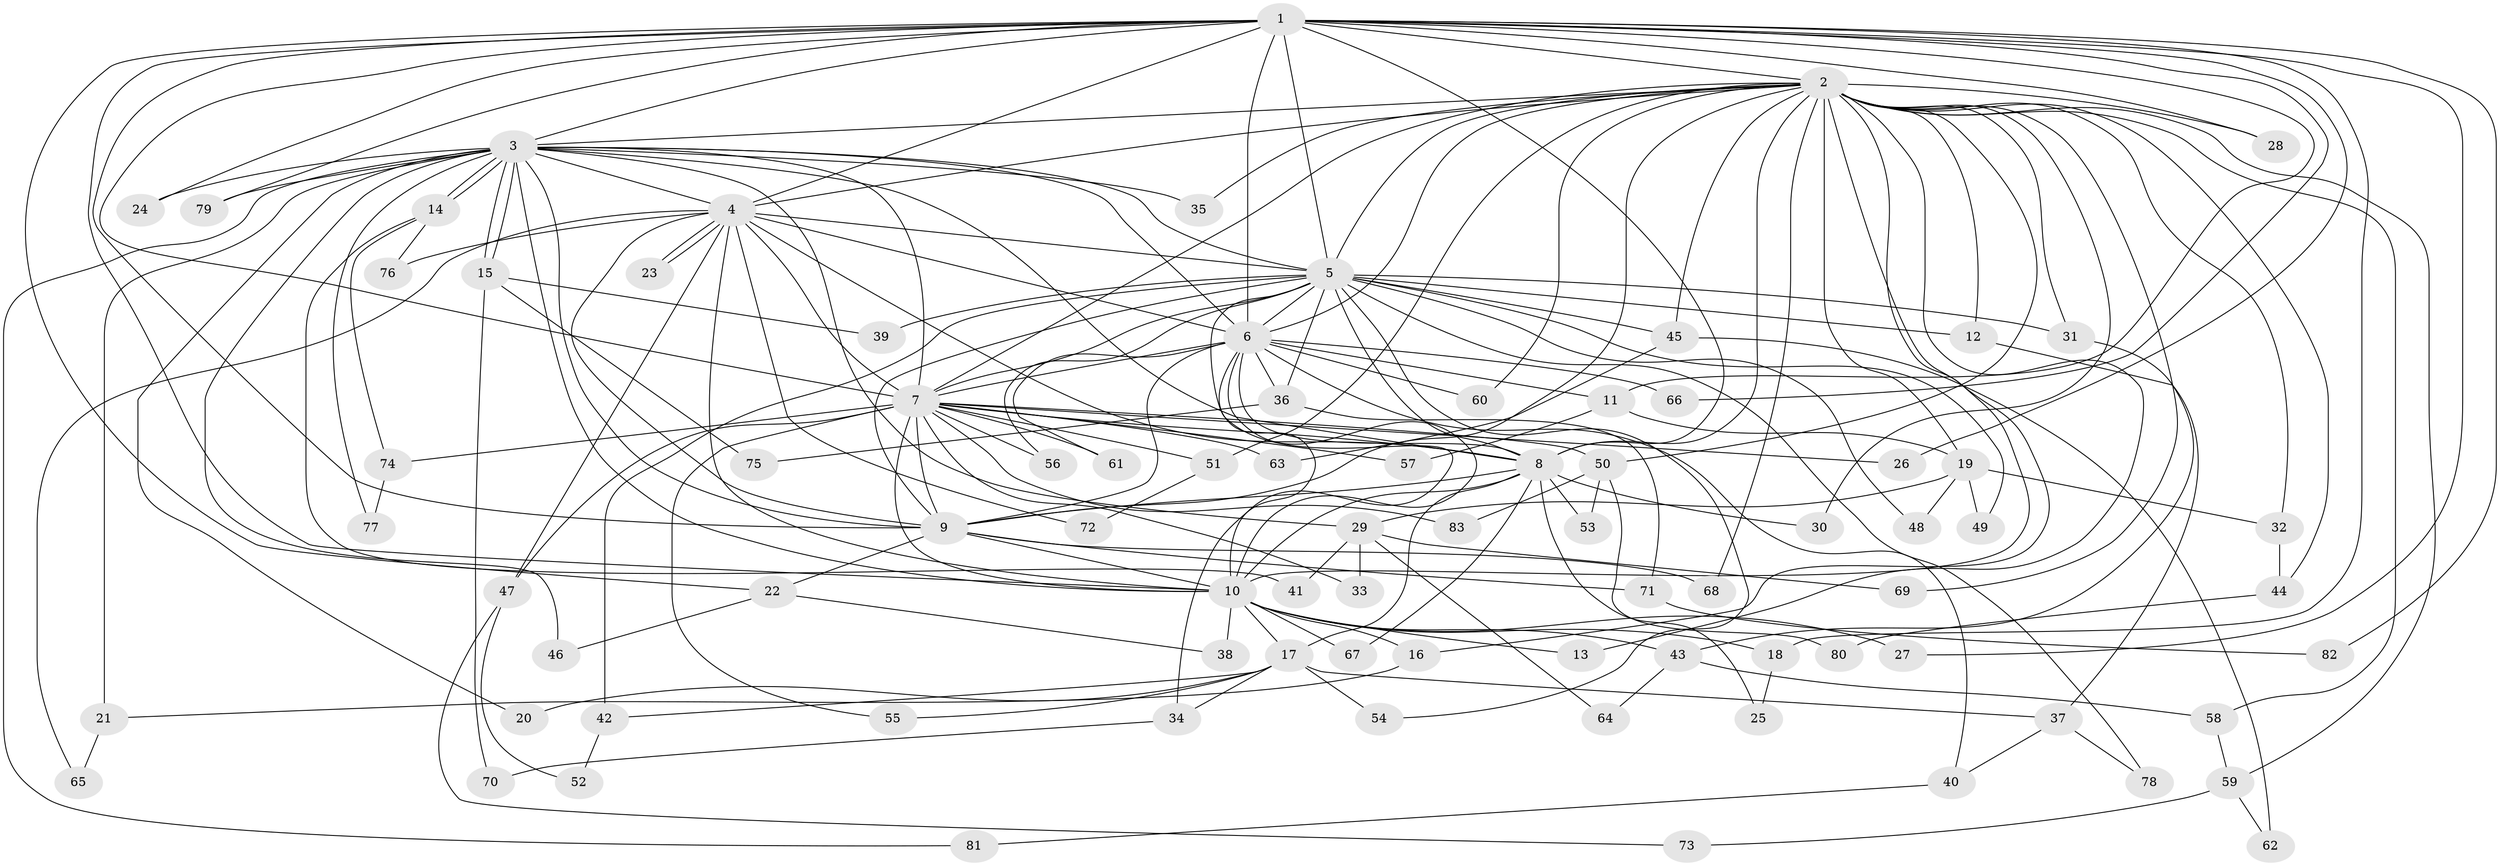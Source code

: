 // coarse degree distribution, {26: 0.016666666666666666, 24: 0.016666666666666666, 20: 0.016666666666666666, 11: 0.03333333333333333, 17: 0.016666666666666666, 13: 0.016666666666666666, 18: 0.016666666666666666, 8: 0.016666666666666666, 3: 0.16666666666666666, 2: 0.4666666666666667, 5: 0.05, 4: 0.1, 7: 0.016666666666666666, 1: 0.03333333333333333, 6: 0.016666666666666666}
// Generated by graph-tools (version 1.1) at 2025/23/03/03/25 07:23:47]
// undirected, 83 vertices, 191 edges
graph export_dot {
graph [start="1"]
  node [color=gray90,style=filled];
  1;
  2;
  3;
  4;
  5;
  6;
  7;
  8;
  9;
  10;
  11;
  12;
  13;
  14;
  15;
  16;
  17;
  18;
  19;
  20;
  21;
  22;
  23;
  24;
  25;
  26;
  27;
  28;
  29;
  30;
  31;
  32;
  33;
  34;
  35;
  36;
  37;
  38;
  39;
  40;
  41;
  42;
  43;
  44;
  45;
  46;
  47;
  48;
  49;
  50;
  51;
  52;
  53;
  54;
  55;
  56;
  57;
  58;
  59;
  60;
  61;
  62;
  63;
  64;
  65;
  66;
  67;
  68;
  69;
  70;
  71;
  72;
  73;
  74;
  75;
  76;
  77;
  78;
  79;
  80;
  81;
  82;
  83;
  1 -- 2;
  1 -- 3;
  1 -- 4;
  1 -- 5;
  1 -- 6;
  1 -- 7;
  1 -- 8;
  1 -- 9;
  1 -- 10;
  1 -- 11;
  1 -- 18;
  1 -- 22;
  1 -- 24;
  1 -- 26;
  1 -- 27;
  1 -- 28;
  1 -- 66;
  1 -- 79;
  1 -- 82;
  2 -- 3;
  2 -- 4;
  2 -- 5;
  2 -- 6;
  2 -- 7;
  2 -- 8;
  2 -- 9;
  2 -- 10;
  2 -- 12;
  2 -- 13;
  2 -- 16;
  2 -- 19;
  2 -- 28;
  2 -- 30;
  2 -- 31;
  2 -- 32;
  2 -- 35;
  2 -- 44;
  2 -- 45;
  2 -- 50;
  2 -- 51;
  2 -- 58;
  2 -- 59;
  2 -- 60;
  2 -- 68;
  2 -- 69;
  3 -- 4;
  3 -- 5;
  3 -- 6;
  3 -- 7;
  3 -- 8;
  3 -- 9;
  3 -- 10;
  3 -- 14;
  3 -- 14;
  3 -- 15;
  3 -- 15;
  3 -- 20;
  3 -- 21;
  3 -- 24;
  3 -- 29;
  3 -- 35;
  3 -- 46;
  3 -- 77;
  3 -- 79;
  3 -- 81;
  4 -- 5;
  4 -- 6;
  4 -- 7;
  4 -- 8;
  4 -- 9;
  4 -- 10;
  4 -- 23;
  4 -- 23;
  4 -- 47;
  4 -- 65;
  4 -- 72;
  4 -- 76;
  5 -- 6;
  5 -- 7;
  5 -- 8;
  5 -- 9;
  5 -- 10;
  5 -- 12;
  5 -- 31;
  5 -- 36;
  5 -- 39;
  5 -- 42;
  5 -- 45;
  5 -- 48;
  5 -- 49;
  5 -- 54;
  5 -- 56;
  5 -- 78;
  6 -- 7;
  6 -- 8;
  6 -- 9;
  6 -- 10;
  6 -- 11;
  6 -- 34;
  6 -- 36;
  6 -- 40;
  6 -- 60;
  6 -- 61;
  6 -- 66;
  7 -- 8;
  7 -- 9;
  7 -- 10;
  7 -- 26;
  7 -- 33;
  7 -- 47;
  7 -- 50;
  7 -- 51;
  7 -- 55;
  7 -- 56;
  7 -- 57;
  7 -- 61;
  7 -- 63;
  7 -- 74;
  7 -- 83;
  8 -- 9;
  8 -- 10;
  8 -- 17;
  8 -- 25;
  8 -- 30;
  8 -- 53;
  8 -- 67;
  9 -- 10;
  9 -- 22;
  9 -- 68;
  9 -- 71;
  10 -- 13;
  10 -- 16;
  10 -- 17;
  10 -- 18;
  10 -- 27;
  10 -- 38;
  10 -- 43;
  10 -- 67;
  11 -- 19;
  11 -- 57;
  12 -- 37;
  14 -- 41;
  14 -- 74;
  14 -- 76;
  15 -- 39;
  15 -- 70;
  15 -- 75;
  16 -- 21;
  17 -- 20;
  17 -- 34;
  17 -- 37;
  17 -- 42;
  17 -- 54;
  17 -- 55;
  18 -- 25;
  19 -- 29;
  19 -- 32;
  19 -- 48;
  19 -- 49;
  21 -- 65;
  22 -- 38;
  22 -- 46;
  29 -- 33;
  29 -- 41;
  29 -- 64;
  29 -- 69;
  31 -- 43;
  32 -- 44;
  34 -- 70;
  36 -- 71;
  36 -- 75;
  37 -- 40;
  37 -- 78;
  40 -- 81;
  42 -- 52;
  43 -- 58;
  43 -- 64;
  44 -- 80;
  45 -- 62;
  45 -- 63;
  47 -- 52;
  47 -- 73;
  50 -- 53;
  50 -- 80;
  50 -- 83;
  51 -- 72;
  58 -- 59;
  59 -- 62;
  59 -- 73;
  71 -- 82;
  74 -- 77;
}
